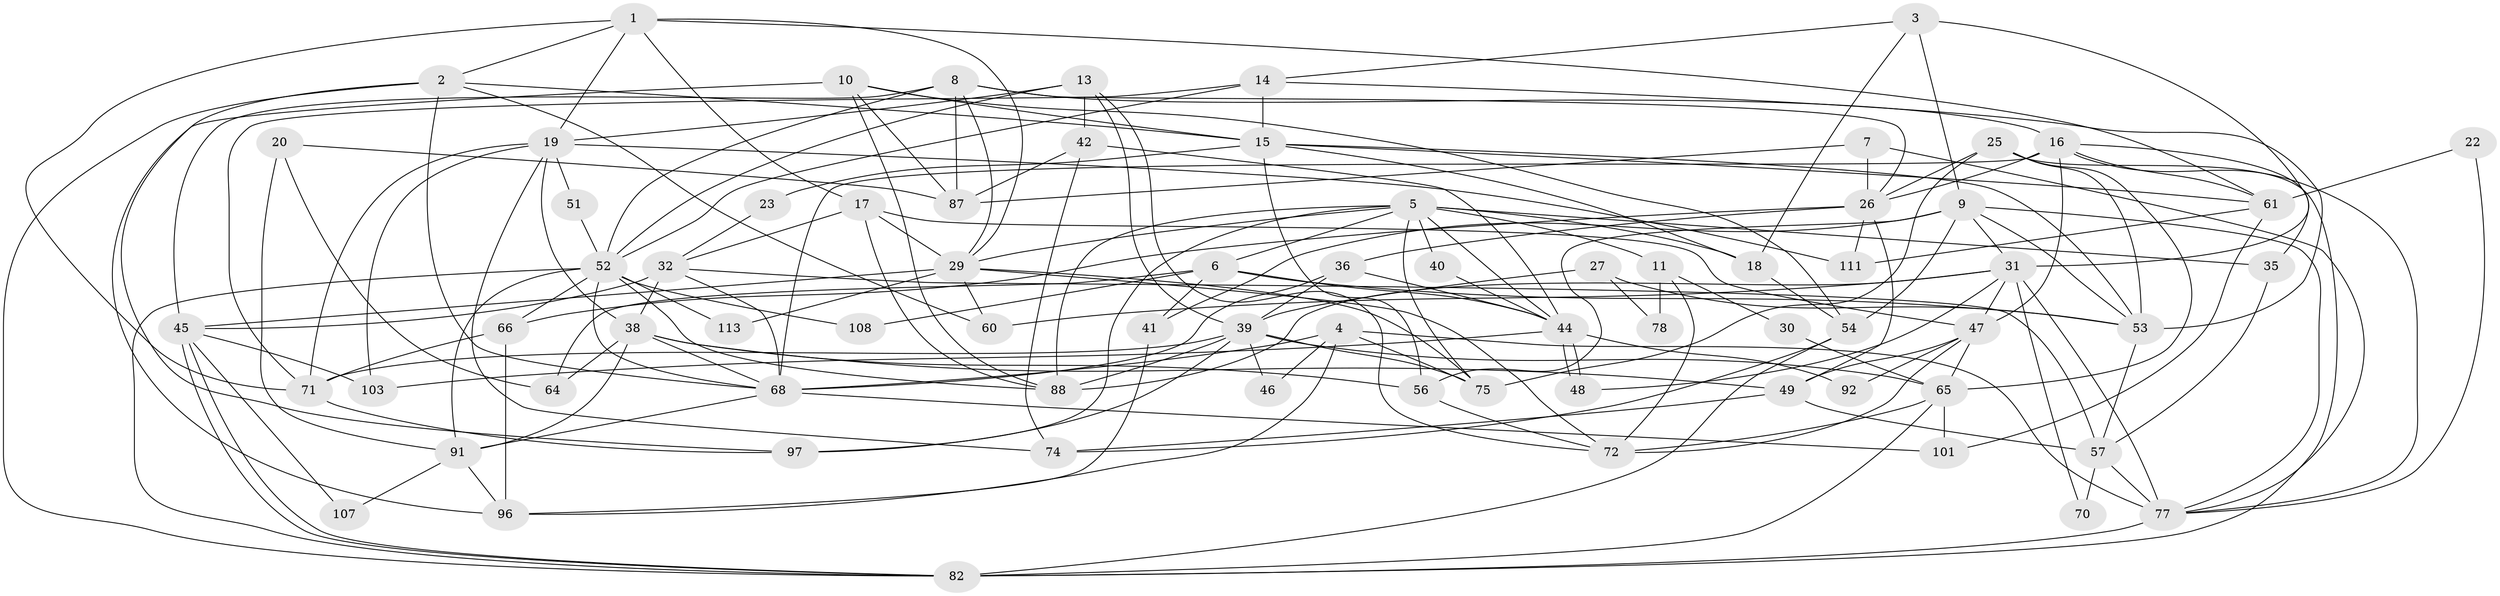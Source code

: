 // Generated by graph-tools (version 1.1) at 2025/24/03/03/25 07:24:01]
// undirected, 73 vertices, 184 edges
graph export_dot {
graph [start="1"]
  node [color=gray90,style=filled];
  1 [super="+37"];
  2 [super="+90"];
  3 [super="+55"];
  4 [super="+105"];
  5 [super="+28"];
  6 [super="+12"];
  7;
  8;
  9 [super="+84"];
  10 [super="+62"];
  11;
  13 [super="+21"];
  14 [super="+89"];
  15 [super="+24"];
  16 [super="+69"];
  17 [super="+73"];
  18 [super="+80"];
  19 [super="+43"];
  20;
  22;
  23;
  25 [super="+63"];
  26 [super="+81"];
  27;
  29 [super="+33"];
  30 [super="+34"];
  31 [super="+99"];
  32;
  35;
  36;
  38 [super="+67"];
  39 [super="+79"];
  40;
  41;
  42;
  44 [super="+50"];
  45 [super="+98"];
  46;
  47 [super="+95"];
  48;
  49;
  51;
  52 [super="+102"];
  53 [super="+76"];
  54 [super="+58"];
  56;
  57 [super="+59"];
  60 [super="+93"];
  61 [super="+112"];
  64;
  65 [super="+86"];
  66 [super="+100"];
  68 [super="+83"];
  70;
  71 [super="+114"];
  72 [super="+109"];
  74;
  75 [super="+104"];
  77 [super="+106"];
  78;
  82 [super="+85"];
  87 [super="+110"];
  88;
  91 [super="+94"];
  92;
  96;
  97;
  101;
  103;
  107;
  108;
  111;
  113;
  1 -- 29;
  1 -- 17;
  1 -- 61;
  1 -- 2;
  1 -- 19;
  1 -- 71;
  2 -- 82;
  2 -- 68;
  2 -- 97;
  2 -- 15;
  2 -- 60;
  3 -- 9;
  3 -- 14;
  3 -- 31;
  3 -- 18;
  4 -- 96;
  4 -- 68;
  4 -- 46;
  4 -- 75;
  4 -- 77;
  5 -- 29;
  5 -- 18;
  5 -- 44;
  5 -- 97;
  5 -- 35;
  5 -- 40;
  5 -- 88;
  5 -- 75;
  5 -- 11;
  5 -- 6;
  6 -- 44;
  6 -- 64;
  6 -- 41;
  6 -- 108;
  6 -- 53;
  7 -- 87;
  7 -- 26;
  7 -- 77;
  8 -- 45;
  8 -- 16;
  8 -- 26;
  8 -- 29;
  8 -- 87;
  8 -- 52;
  9 -- 41;
  9 -- 31;
  9 -- 56;
  9 -- 53;
  9 -- 77;
  9 -- 54;
  10 -- 88;
  10 -- 96;
  10 -- 15;
  10 -- 87;
  10 -- 54;
  11 -- 78;
  11 -- 30;
  11 -- 72;
  13 -- 39;
  13 -- 42;
  13 -- 19;
  13 -- 52;
  13 -- 72;
  14 -- 53;
  14 -- 52;
  14 -- 15;
  14 -- 71;
  15 -- 56;
  15 -- 23;
  15 -- 53;
  15 -- 18;
  15 -- 61;
  16 -- 61;
  16 -- 77;
  16 -- 47;
  16 -- 35;
  16 -- 68;
  16 -- 26;
  17 -- 88;
  17 -- 47;
  17 -- 32;
  17 -- 29;
  18 -- 54;
  19 -- 74;
  19 -- 51;
  19 -- 38;
  19 -- 103;
  19 -- 71;
  19 -- 111;
  20 -- 64;
  20 -- 91;
  20 -- 87;
  22 -- 77;
  22 -- 61;
  23 -- 32;
  25 -- 26;
  25 -- 65;
  25 -- 75;
  25 -- 53;
  25 -- 82;
  26 -- 49;
  26 -- 66;
  26 -- 36;
  26 -- 111;
  27 -- 78;
  27 -- 39;
  27 -- 53;
  29 -- 60;
  29 -- 113;
  29 -- 45;
  29 -- 75;
  29 -- 72;
  30 -- 65 [weight=2];
  31 -- 47;
  31 -- 48;
  31 -- 70;
  31 -- 88;
  31 -- 60;
  31 -- 77;
  32 -- 45;
  32 -- 68;
  32 -- 57;
  32 -- 38;
  35 -- 57;
  36 -- 68;
  36 -- 44;
  36 -- 39;
  38 -- 68;
  38 -- 56;
  38 -- 91;
  38 -- 49;
  38 -- 64;
  39 -- 97;
  39 -- 46;
  39 -- 71 [weight=2];
  39 -- 88;
  39 -- 75;
  39 -- 65;
  40 -- 44;
  41 -- 96;
  42 -- 44;
  42 -- 74;
  42 -- 87;
  44 -- 48;
  44 -- 48;
  44 -- 103;
  44 -- 92;
  45 -- 82;
  45 -- 82;
  45 -- 103;
  45 -- 107;
  47 -- 72;
  47 -- 65;
  47 -- 92;
  47 -- 49;
  49 -- 57;
  49 -- 74;
  51 -- 52;
  52 -- 88;
  52 -- 68;
  52 -- 82;
  52 -- 108;
  52 -- 113;
  52 -- 66;
  52 -- 91;
  53 -- 57;
  54 -- 82;
  54 -- 74;
  56 -- 72;
  57 -- 70;
  57 -- 77;
  61 -- 111;
  61 -- 101;
  65 -- 101;
  65 -- 82;
  65 -- 72;
  66 -- 71;
  66 -- 96;
  68 -- 91;
  68 -- 101;
  71 -- 97;
  77 -- 82;
  91 -- 96;
  91 -- 107;
}
